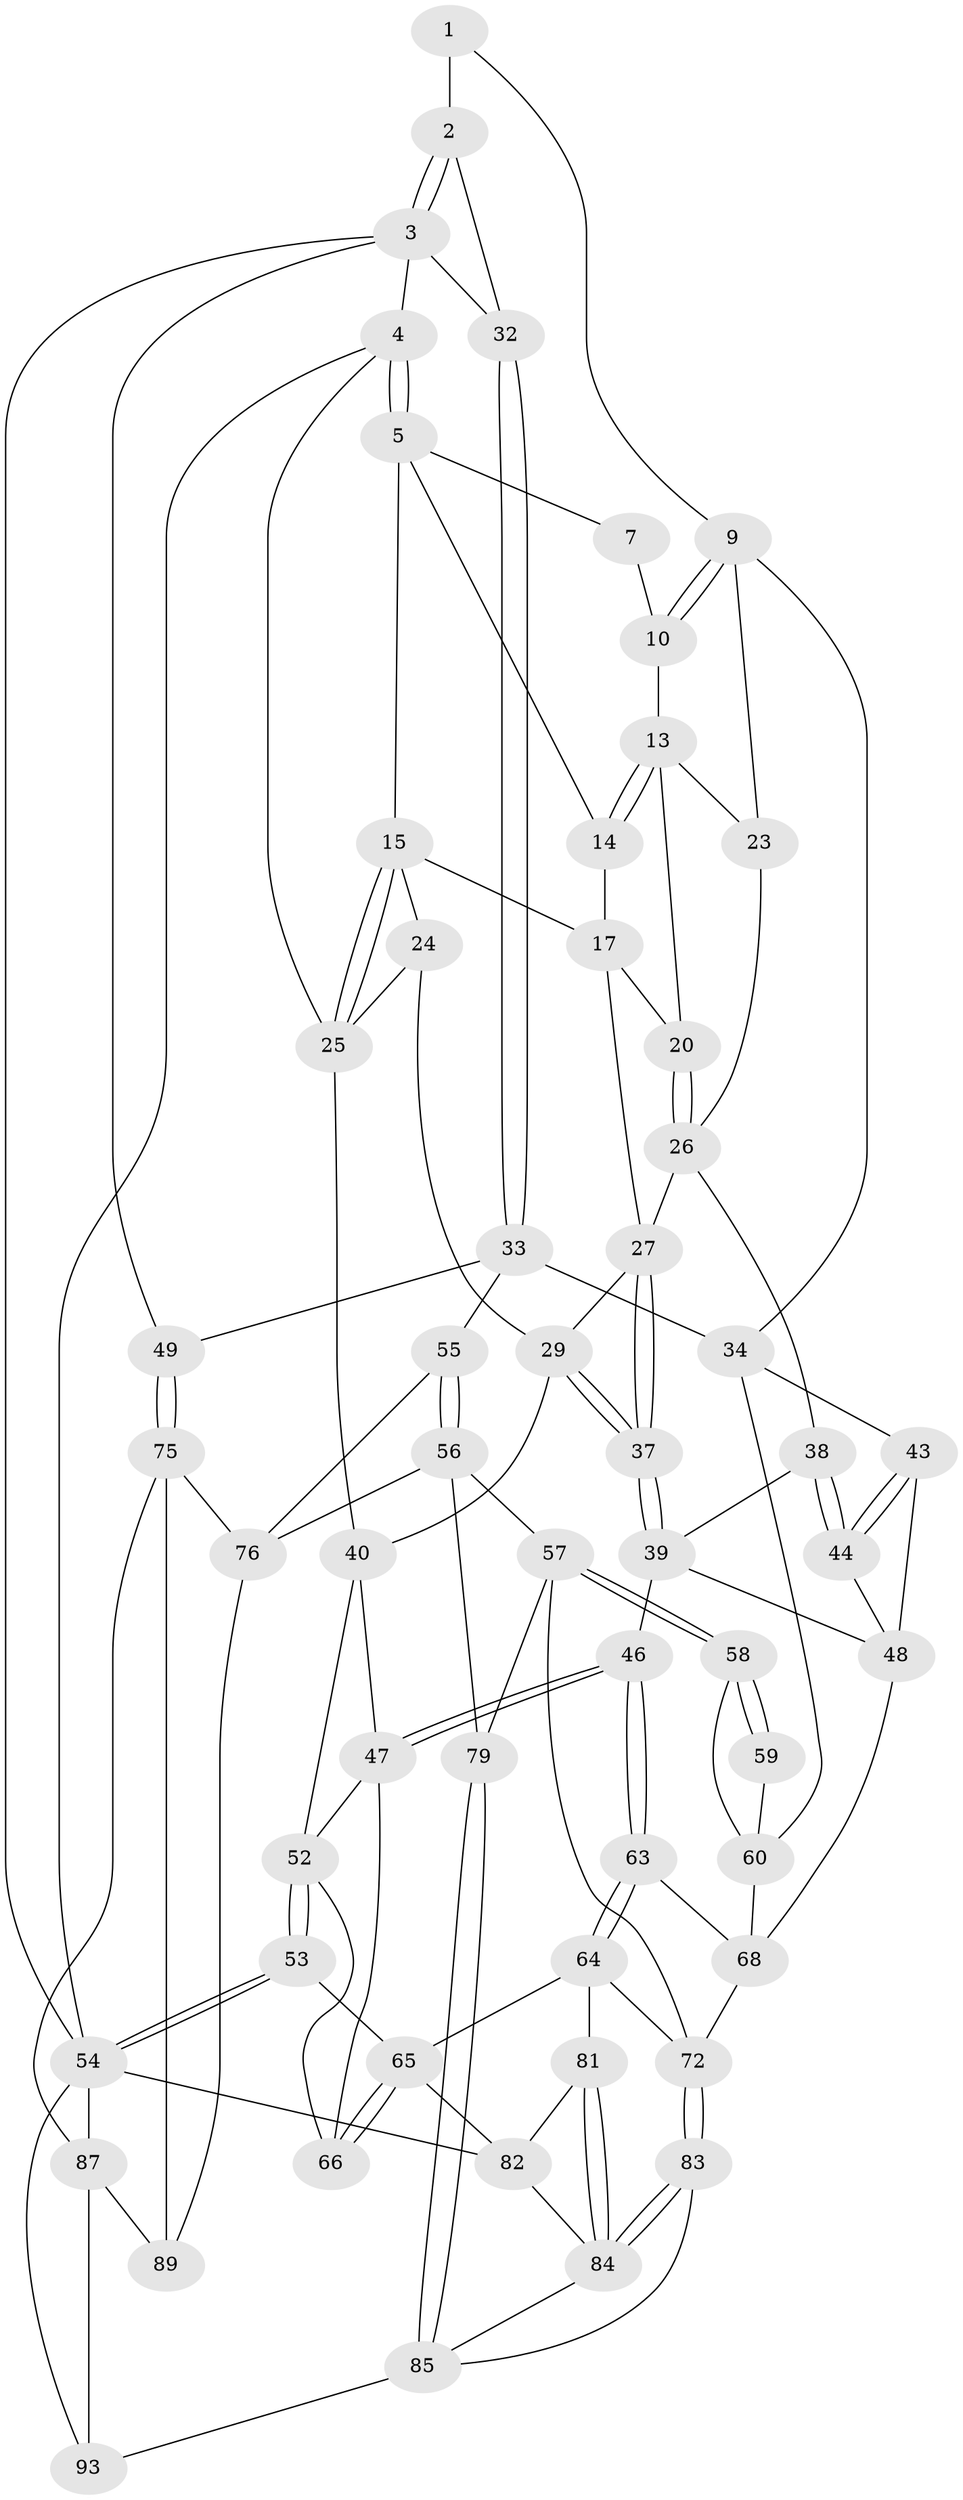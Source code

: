 // original degree distribution, {3: 0.02127659574468085, 4: 0.22340425531914893, 6: 0.20212765957446807, 5: 0.5531914893617021}
// Generated by graph-tools (version 1.1) at 2025/11/02/27/25 16:11:56]
// undirected, 58 vertices, 129 edges
graph export_dot {
graph [start="1"]
  node [color=gray90,style=filled];
  1 [pos="+0.6115813475330809+0",super="+8"];
  2 [pos="+1+0",super="+21"];
  3 [pos="+1+0",super="+35"];
  4 [pos="+0+0"];
  5 [pos="+0+0",super="+6"];
  7 [pos="+0.5880460166122701+0",super="+11"];
  9 [pos="+0.6448352474656724+0.22552399713370308",super="+22"];
  10 [pos="+0.6042720458458282+0.17153094056284002",super="+12"];
  13 [pos="+0.48184576870772805+0.18110651067839936",super="+19"];
  14 [pos="+0.3751228268002797+0.02481346147246483"];
  15 [pos="+0.09523764849448171+0.06258365688955218",super="+16"];
  17 [pos="+0.2506126057382799+0.1488093878525361",super="+18"];
  20 [pos="+0.38270078588068185+0.21048143177641493"];
  23 [pos="+0.4980236528507695+0.24530120107570805"];
  24 [pos="+0.1114742929842999+0.26908975432217175"];
  25 [pos="+0.08648298157047195+0.24567332250882923",super="+36"];
  26 [pos="+0.348223075951158+0.2636098762677294",super="+31"];
  27 [pos="+0.33645038793410104+0.26031579165623836",super="+28"];
  29 [pos="+0.18204368511161287+0.3456225086094229",super="+30"];
  32 [pos="+0.9003936545231093+0.23237405582344067"];
  33 [pos="+0.7892897484806639+0.43300243316281495",super="+50"];
  34 [pos="+0.6139756442047133+0.40595823265613834",super="+42"];
  37 [pos="+0.2288876543314059+0.3735254338668985"];
  38 [pos="+0.38676023471339754+0.3764587788032488"];
  39 [pos="+0.24363076143304688+0.38988665620415164",super="+45"];
  40 [pos="+0.06512288499737544+0.40253421569066683",super="+41"];
  43 [pos="+0.5557609374423269+0.450251527033758"];
  44 [pos="+0.40697624421947043+0.3984304084580567"];
  46 [pos="+0.24084465507399014+0.5457290983815024"];
  47 [pos="+0.09954261117934303+0.5132932226058609",super="+61"];
  48 [pos="+0.33589563606371264+0.4930172582496191",super="+51"];
  49 [pos="+1+0.6300997190627903"];
  52 [pos="+0+0.672513200495061",super="+62"];
  53 [pos="+0+0.8902664393387684"];
  54 [pos="+0+1",super="+86"];
  55 [pos="+0.7398213661050185+0.6618898804339873"];
  56 [pos="+0.6789695571224078+0.69500343349558",super="+78"];
  57 [pos="+0.660643915211607+0.6934459546247936",super="+71"];
  58 [pos="+0.6394602677182244+0.6665298942488871",super="+70"];
  59 [pos="+0.5793226673416766+0.5004992520348324"];
  60 [pos="+0.5787961316200858+0.49881842113038766",super="+67"];
  63 [pos="+0.257861677427165+0.6097744450586113"];
  64 [pos="+0.24878247416119711+0.6764217661895855",super="+74"];
  65 [pos="+0.14152982472071474+0.7154790520162158",super="+80"];
  66 [pos="+0.11846153782460424+0.7009222222120302"];
  68 [pos="+0.44963977315895604+0.6790581704018992",super="+69"];
  72 [pos="+0.5236271709599052+0.7968655530656718",super="+73"];
  75 [pos="+1+0.6491491694765733",super="+88"];
  76 [pos="+0.8711784551590768+0.7161210034794336",super="+77"];
  79 [pos="+0.6942502730734524+0.9242453839740857"];
  81 [pos="+0.3342074681650972+0.7941940314909554"];
  82 [pos="+0.15023498737663085+0.8704939058332726",super="+90"];
  83 [pos="+0.5239339201416234+0.8799799126860385"];
  84 [pos="+0.3616569983464105+1",super="+91"];
  85 [pos="+0.6814624418006439+0.9414101274217147",super="+94"];
  87 [pos="+1+0.7926382521481902",super="+92"];
  89 [pos="+0.7949142452875247+0.8768826636452113"];
  93 [pos="+1+1"];
  1 -- 2 [weight=2];
  1 -- 9;
  2 -- 3;
  2 -- 3;
  2 -- 32;
  3 -- 4;
  3 -- 54;
  3 -- 32;
  3 -- 49;
  4 -- 5;
  4 -- 5;
  4 -- 54;
  4 -- 25;
  5 -- 15;
  5 -- 14;
  5 -- 7;
  7 -- 10 [weight=2];
  9 -- 10;
  9 -- 10;
  9 -- 34;
  9 -- 23;
  10 -- 13;
  13 -- 14;
  13 -- 14;
  13 -- 20;
  13 -- 23;
  14 -- 17;
  15 -- 25;
  15 -- 25;
  15 -- 24;
  15 -- 17;
  17 -- 27;
  17 -- 20;
  20 -- 26;
  20 -- 26;
  23 -- 26;
  24 -- 25;
  24 -- 29;
  25 -- 40;
  26 -- 27;
  26 -- 38;
  27 -- 37;
  27 -- 37;
  27 -- 29;
  29 -- 37;
  29 -- 37;
  29 -- 40;
  32 -- 33;
  32 -- 33;
  33 -- 34;
  33 -- 55;
  33 -- 49;
  34 -- 43;
  34 -- 60;
  37 -- 39;
  37 -- 39;
  38 -- 39;
  38 -- 44;
  38 -- 44;
  39 -- 48;
  39 -- 46;
  40 -- 47;
  40 -- 52;
  43 -- 44;
  43 -- 44;
  43 -- 48;
  44 -- 48;
  46 -- 47;
  46 -- 47;
  46 -- 63;
  46 -- 63;
  47 -- 66;
  47 -- 52;
  48 -- 68;
  49 -- 75;
  49 -- 75;
  52 -- 53;
  52 -- 53;
  52 -- 66;
  53 -- 54;
  53 -- 54;
  53 -- 65;
  54 -- 82;
  54 -- 93;
  54 -- 87;
  55 -- 56;
  55 -- 56;
  55 -- 76;
  56 -- 57;
  56 -- 79;
  56 -- 76;
  57 -- 58;
  57 -- 58;
  57 -- 72;
  57 -- 79;
  58 -- 59 [weight=2];
  58 -- 59;
  58 -- 60;
  59 -- 60;
  60 -- 68;
  63 -- 64;
  63 -- 64;
  63 -- 68;
  64 -- 65;
  64 -- 81;
  64 -- 72;
  65 -- 66;
  65 -- 66;
  65 -- 82;
  68 -- 72;
  72 -- 83;
  72 -- 83;
  75 -- 76;
  75 -- 89;
  75 -- 87;
  76 -- 89;
  79 -- 85;
  79 -- 85;
  81 -- 82;
  81 -- 84;
  81 -- 84;
  82 -- 84;
  83 -- 84;
  83 -- 84;
  83 -- 85;
  84 -- 85;
  85 -- 93;
  87 -- 89;
  87 -- 93;
}
